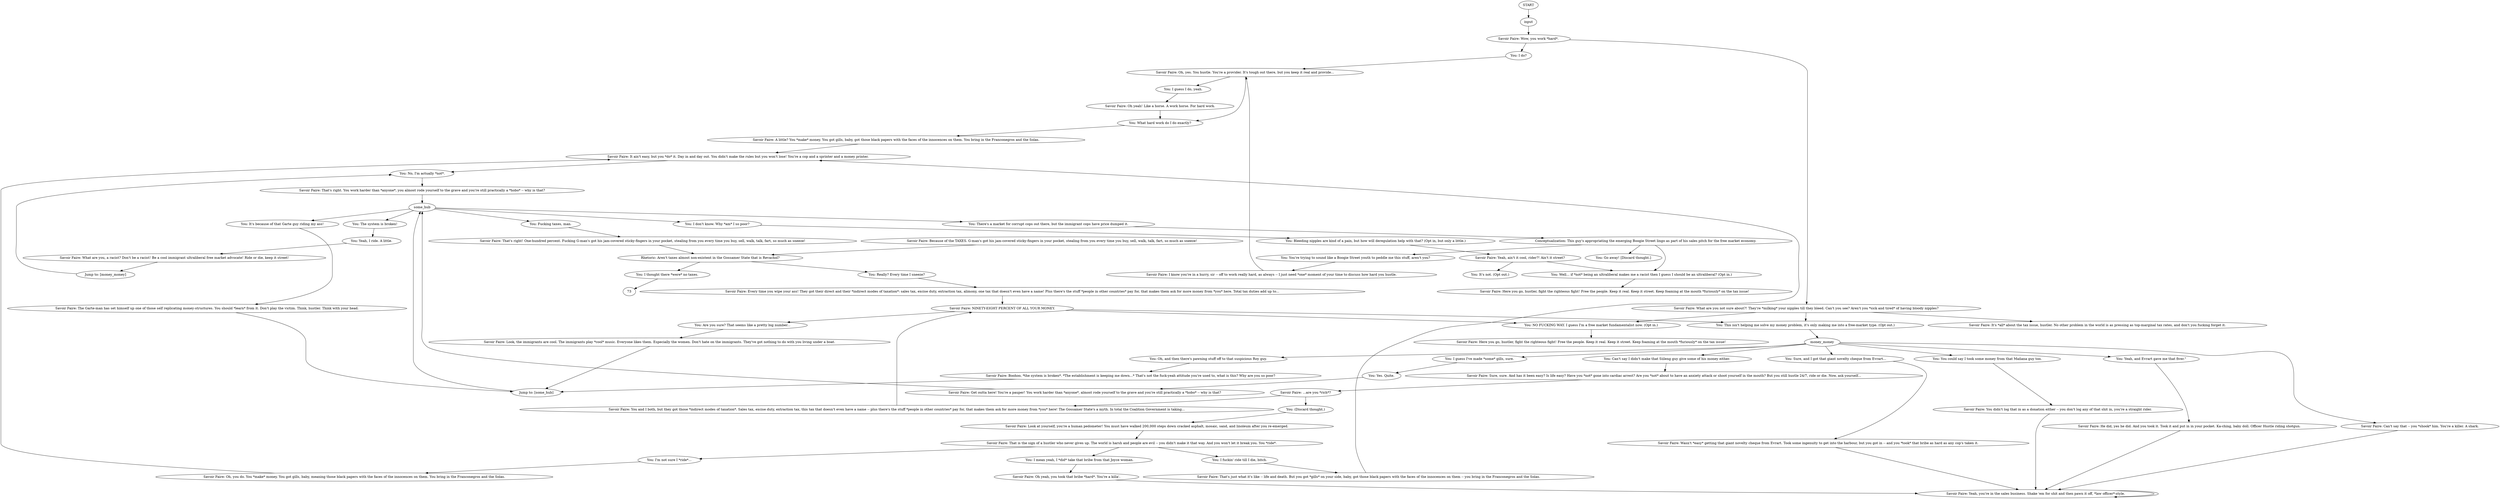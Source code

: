 # THOUGHT / GOSSAMER STATE
# Savoir Faire convinces you on the merits of being an Ultraliberal -- Gossamer State.
# ==================================================
digraph G {
	  0 [label="START"];
	  1 [label="input"];
	  2 [label="You: Can't say I didn't make that Siileng guy give some of his money either."];
	  3 [label="Savoir Faire: Wasn't *easy* getting that giant novelty cheque from Evrart. Took some ingenuity to get into the harbour, but you got in -- and you *took* that bribe as hard as any cop's taken it."];
	  4 [label="Savoir Faire: That's right. You work harder than *anyone*, you almost rode yourself to the grave and you're still practically a *hobo* -- why is that?"];
	  5 [label="You: Fucking taxes, man."];
	  6 [label="You: What hard work do I do exactly?"];
	  7 [label="You: I'm not sure I *ride*..."];
	  8 [label="You: Sure, and I got that giant novelty cheque from Evrart..."];
	  9 [label="You: The system is broken!"];
	  10 [label="You: Yeah, and Evrart gave me that fiver.\""];
	  11 [label="You: Oh, and then there's pawning stuff off to that suspicious Roy guy."];
	  12 [label="Savoir Faire: You didn't log that in as a donation either -- you don't log any of that shit in, you're a straight rider."];
	  13 [label="You: NO FUCKING WAY. I guess I'm a free market fundamentalist now. (Opt in.)"];
	  14 [label="You: Well... if *not* being an ultraliberal makes me a racist then I guess I should be an ultraliberal? (Opt in.)"];
	  15 [label="You: Go away! [Discard thought.]"];
	  16 [label="Savoir Faire: Oh yeah! Like a horse. A work horse. For hard work."];
	  17 [label="Savoir Faire: It ain't easy, but you *do* it. Day in and day out. You didn't make the rules but you won't lose! You're a cop and a sprinter and a money printer."];
	  18 [label="Savoir Faire: That's just what it's like -- life and death. But you got *gills* on your side, baby, got those black papers with the faces of the innocences on them -- you bring in the Franconegros and the Solas."];
	  19 [label="Savoir Faire: NINETY-EIGHT PERCENT OF ALL YOUR MONEY."];
	  20 [label="Savoir Faire: Every time you wipe your ass! They got their direct and their *indirect modes of taxation*: sales tax, excise duty, extraction tax, alimony, one tax that doesn't even have a name! Plus there's the stuff *people in other countries* pay for, that makes them ask for more money from *you* here. Total tax duties add up to..."];
	  21 [label="You: Are you sure? That seems like a pretty big number..."];
	  22 [label="You: It's not. (Opt out.)"];
	  23 [label="Savoir Faire: Wow, you work *hard*."];
	  24 [label="Savoir Faire: Oh yeah, you took that bribe *hard*. You're a killa'."];
	  25 [label="You: Really? Every time I sneeze?"];
	  26 [label="You: This isn't helping me solve my money problem, it's only making me into a free-market type. (Opt out.)"];
	  27 [label="Savoir Faire: He did, yes he did. And you took it. Took it and put in in your pocket. Ka-ching, baby doll. Officer Hustle riding shotgun."];
	  28 [label="You: I do?"];
	  29 [label="some_hub"];
	  30 [label="Savoir Faire: The Garte-man has set himself up one of those self replicating money-structures. You should *learn* from it. Don't play the victim. Think, hustler. Think with your head."];
	  31 [label="You: I thought there *were* no taxes."];
	  32 [label="Savoir Faire: Here you go, hustler, fight the righteous fight! Free the people. Keep it real. Keep it street. Keep foaming at the mouth *furiously* on the tax issue!"];
	  33 [label="You: I guess I do, yeah."];
	  34 [label="You: I fuckin' ride till I die, bitch."];
	  35 [label="Savoir Faire: Oh, yes. You hustle. You're a provider. It's tough out there, but you keep it real and provide..."];
	  36 [label="Savoir Faire: Oh, you do. You *make* money. You got gills, baby, meaning those black papers with the faces of the innocences on them. You bring in the Franconegros and the Solas."];
	  37 [label="You: I guess I've made *some* gills, sure."];
	  38 [label="Savoir Faire: Get outta here! You're a pauper! You work harder than *anyone*, almost rode yourself to the grave and you're still practically a *hobo* -- why is that?"];
	  39 [label="Savoir Faire: That's right! One-hundred percent. Fucking G-man's got his jam-covered sticky-fingers in your pocket, stealing from you every time you buy, sell, walk, talk, fart, so much as sneeze!"];
	  40 [label="Rhetoric: Aren't taxes almost non-existent in the Gossamer State that is Revachol?"];
	  41 [label="Savoir Faire: That is the sign of a hustler who never gives up. The world is harsh and people are evil -- you didn't make it that way. And you won't let it break you. You *ride*."];
	  42 [label="You: You could say I took some money from that Mañana guy too."];
	  43 [label="Savoir Faire: ...are you *rich*?"];
	  44 [label="You: I don't know. Why *am* I so poor?"];
	  45 [label="Savoir Faire: Here you go, hustler, fight the righteous fight! Free the people. Keep it real. Keep it street. Keep foaming at the mouth *furiously* on the tax issue!"];
	  46 [label="You: You're trying to sound like a Boogie Street youth to peddle me this stuff, aren't you?"];
	  47 [label="You: It's because of that Garte guy riding my ass!"];
	  48 [label="You: There's a market for corrupt cops out there, but the immigrant cops have price dumped it."];
	  49 [label="Jump to: [some_hub]"];
	  50 [label="Savoir Faire: Because of the TAXES. G-man's got his jam-covered sticky-fingers in your pocket, stealing from you every time you buy, sell, walk, talk, fart, so much as sneeze!"];
	  51 [label="You: Bleeding nipples are kind of a pain, but how will deregulation help with that? (Opt in, but only a little.)"];
	  52 [label="Savoir Faire: It's *all* about the tax issue, hustler. No other problem in the world is as pressing as top-marginal tax rates, and don't you fucking forget it."];
	  53 [label="Savoir Faire: Yeah, ain't it cool, rider?! Ain't it street?"];
	  54 [label="Savoir Faire: I know you're in a hurry, sir -- off to work really hard, as always -- I just need *one* moment of your time to discuss how hard you hustle."];
	  55 [label="Savoir Faire: Look at yourself, you're a human pedometer! You must have walked 200,000 steps down cracked asphalt, mosaic, sand, and linoleum after you re-emerged."];
	  56 [label="Savoir Faire: A little? You *make* money. You got gills, baby, got those black papers with the faces of the innocences on them. You bring in the Franconegros and the Solas."];
	  57 [label="Savoir Faire: What are you, a racist? Don't be a racist! Be a cool immigrant ultraliberal free market advocate! Ride or die, keep it street!"];
	  58 [label="money_money"];
	  59 [label="You: No, I'm actually *not*."];
	  60 [label="You: (Discard thought.)"];
	  61 [label="Savoir Faire: What are you not sure about?! They're *milking* your nipples till they bleed. Can't you see? Aren't you *sick and tired* of having bloody nipples?"];
	  62 [label="Savoir Faire: Look, the immigrants are cool. The immigrants play *cool* music. Everyone likes them. Especially the women. Don't hate on the immigrants. They've got nothing to do with you living under a boat."];
	  63 [label="Conceptualization: This guy's appropriating the emerging Boogie Street lingo as part of his sales pitch for the free market economy."];
	  64 [label="Jump to: [money_money]"];
	  65 [label="Savoir Faire: Yeah, you're in the sales business. Shake 'em for shit and then pawn it off, *law officer*-style."];
	  66 [label="Savoir Faire: Boohoo, *the system is broken*. *The establishment is keeping me down...* That's not the fuck-yeah attitude you're used to, what is this? Why are you so poor?"];
	  67 [label="You: Yeah, I ride. A little."];
	  68 [label="You: I mean yeah, I *did* take that bribe from that Joyce woman."];
	  69 [label="Savoir Faire: Can't say that -- you *shook* him. You're a killer. A shark."];
	  70 [label="Savoir Faire: Sure, sure. And has it been easy? Is life easy? Have you *not* gone into cardiac arrest? Are you *not* about to have an anxiety attack or shoot yourself in the mouth? But you still hustle 24/7, ride or die. Now, ask yourself..."];
	  71 [label="You: Yes. Quite."];
	  72 [label="Savoir Faire: You and I both, but they got those *indirect modes of taxation*. Sales tax, excise duty, extraction tax, this tax that doesn't even have a name -- plus there's the stuff *people in other countries* pay for, that makes them ask for more money from *you* here! The Gossamer State's a myth. In total the Coalition Government is taking..."];
	  0 -> 1
	  1 -> 23
	  2 -> 70
	  3 -> 65
	  4 -> 29
	  5 -> 39
	  6 -> 56
	  7 -> 36
	  8 -> 3
	  9 -> 67
	  10 -> 27
	  11 -> 66
	  12 -> 65
	  13 -> 45
	  14 -> 32
	  16 -> 6
	  17 -> 59
	  18 -> 17
	  19 -> 21
	  19 -> 26
	  19 -> 13
	  20 -> 19
	  21 -> 62
	  23 -> 28
	  23 -> 61
	  24 -> 65
	  25 -> 20
	  26 -> 58
	  27 -> 65
	  28 -> 35
	  29 -> 5
	  29 -> 9
	  29 -> 44
	  29 -> 47
	  29 -> 48
	  30 -> 49
	  31 -> 73
	  33 -> 16
	  34 -> 18
	  35 -> 33
	  35 -> 6
	  36 -> 17
	  37 -> 71
	  38 -> 29
	  39 -> 40
	  40 -> 25
	  40 -> 31
	  41 -> 34
	  41 -> 68
	  41 -> 7
	  42 -> 12
	  43 -> 72
	  43 -> 60
	  44 -> 51
	  46 -> 54
	  47 -> 30
	  48 -> 63
	  49 -> 29
	  50 -> 40
	  51 -> 53
	  53 -> 14
	  53 -> 22
	  54 -> 35
	  55 -> 41
	  56 -> 17
	  57 -> 64
	  58 -> 2
	  58 -> 69
	  58 -> 37
	  58 -> 8
	  58 -> 10
	  58 -> 42
	  58 -> 11
	  59 -> 4
	  60 -> 55
	  61 -> 26
	  61 -> 52
	  61 -> 13
	  62 -> 49
	  63 -> 46
	  63 -> 14
	  63 -> 15
	  64 -> 59
	  65 -> 65
	  66 -> 49
	  67 -> 57
	  68 -> 24
	  69 -> 65
	  70 -> 43
	  71 -> 38
	  72 -> 19
}

